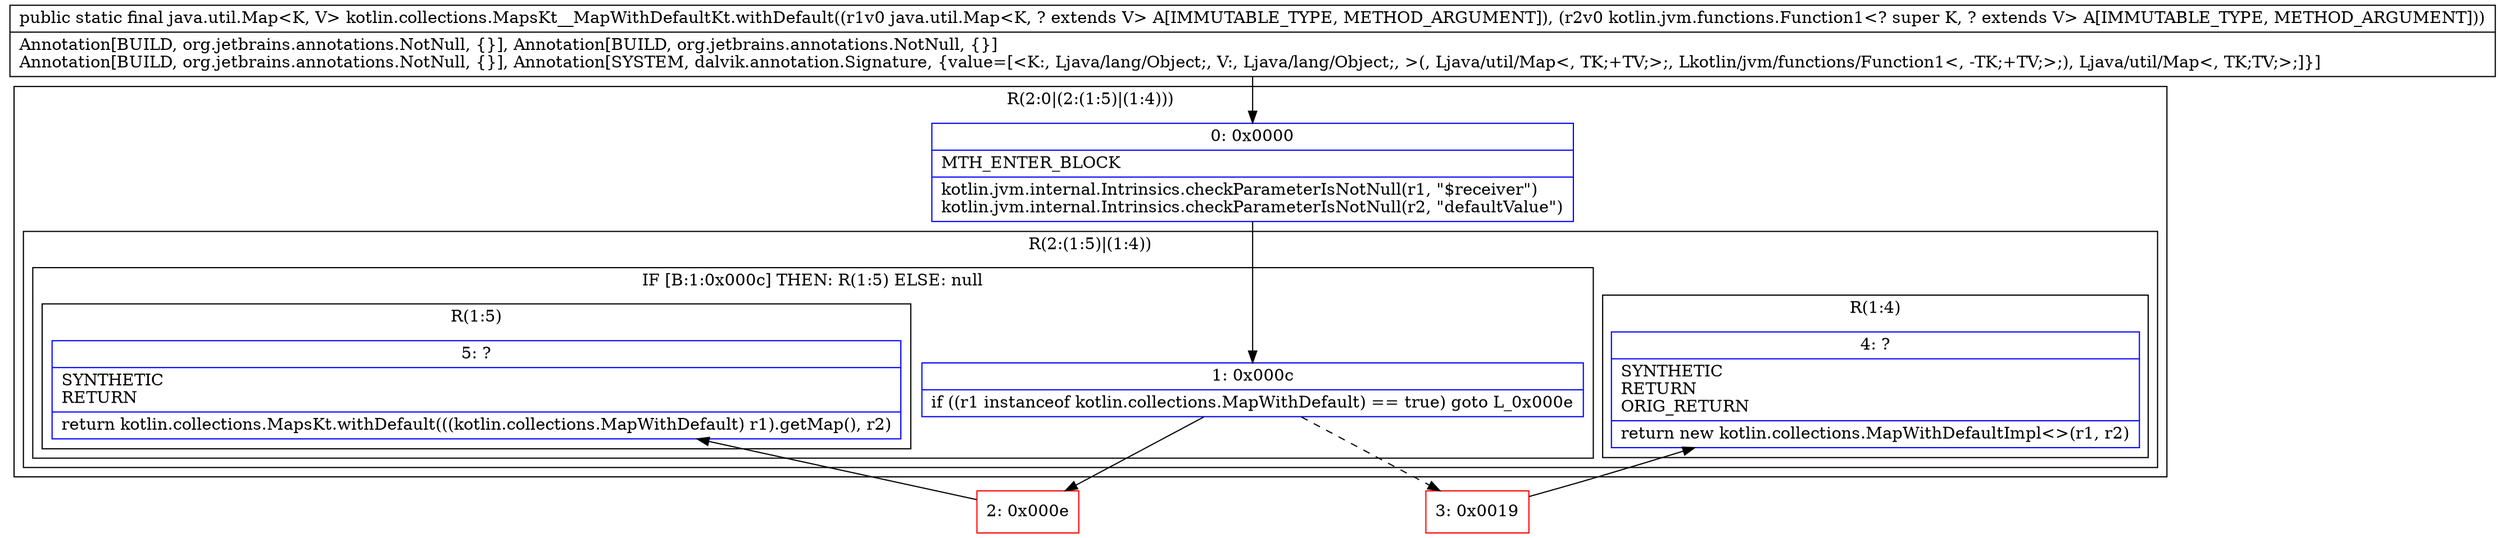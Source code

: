 digraph "CFG forkotlin.collections.MapsKt__MapWithDefaultKt.withDefault(Ljava\/util\/Map;Lkotlin\/jvm\/functions\/Function1;)Ljava\/util\/Map;" {
subgraph cluster_Region_476401025 {
label = "R(2:0|(2:(1:5)|(1:4)))";
node [shape=record,color=blue];
Node_0 [shape=record,label="{0\:\ 0x0000|MTH_ENTER_BLOCK\l|kotlin.jvm.internal.Intrinsics.checkParameterIsNotNull(r1, \"$receiver\")\lkotlin.jvm.internal.Intrinsics.checkParameterIsNotNull(r2, \"defaultValue\")\l}"];
subgraph cluster_Region_1357187188 {
label = "R(2:(1:5)|(1:4))";
node [shape=record,color=blue];
subgraph cluster_IfRegion_1782344744 {
label = "IF [B:1:0x000c] THEN: R(1:5) ELSE: null";
node [shape=record,color=blue];
Node_1 [shape=record,label="{1\:\ 0x000c|if ((r1 instanceof kotlin.collections.MapWithDefault) == true) goto L_0x000e\l}"];
subgraph cluster_Region_730928982 {
label = "R(1:5)";
node [shape=record,color=blue];
Node_5 [shape=record,label="{5\:\ ?|SYNTHETIC\lRETURN\l|return kotlin.collections.MapsKt.withDefault(((kotlin.collections.MapWithDefault) r1).getMap(), r2)\l}"];
}
}
subgraph cluster_Region_497966816 {
label = "R(1:4)";
node [shape=record,color=blue];
Node_4 [shape=record,label="{4\:\ ?|SYNTHETIC\lRETURN\lORIG_RETURN\l|return new kotlin.collections.MapWithDefaultImpl\<\>(r1, r2)\l}"];
}
}
}
Node_2 [shape=record,color=red,label="{2\:\ 0x000e}"];
Node_3 [shape=record,color=red,label="{3\:\ 0x0019}"];
MethodNode[shape=record,label="{public static final java.util.Map\<K, V\> kotlin.collections.MapsKt__MapWithDefaultKt.withDefault((r1v0 java.util.Map\<K, ? extends V\> A[IMMUTABLE_TYPE, METHOD_ARGUMENT]), (r2v0 kotlin.jvm.functions.Function1\<? super K, ? extends V\> A[IMMUTABLE_TYPE, METHOD_ARGUMENT]))  | Annotation[BUILD, org.jetbrains.annotations.NotNull, \{\}], Annotation[BUILD, org.jetbrains.annotations.NotNull, \{\}]\lAnnotation[BUILD, org.jetbrains.annotations.NotNull, \{\}], Annotation[SYSTEM, dalvik.annotation.Signature, \{value=[\<K:, Ljava\/lang\/Object;, V:, Ljava\/lang\/Object;, \>(, Ljava\/util\/Map\<, TK;+TV;\>;, Lkotlin\/jvm\/functions\/Function1\<, \-TK;+TV;\>;), Ljava\/util\/Map\<, TK;TV;\>;]\}]\l}"];
MethodNode -> Node_0;
Node_0 -> Node_1;
Node_1 -> Node_2;
Node_1 -> Node_3[style=dashed];
Node_2 -> Node_5;
Node_3 -> Node_4;
}

